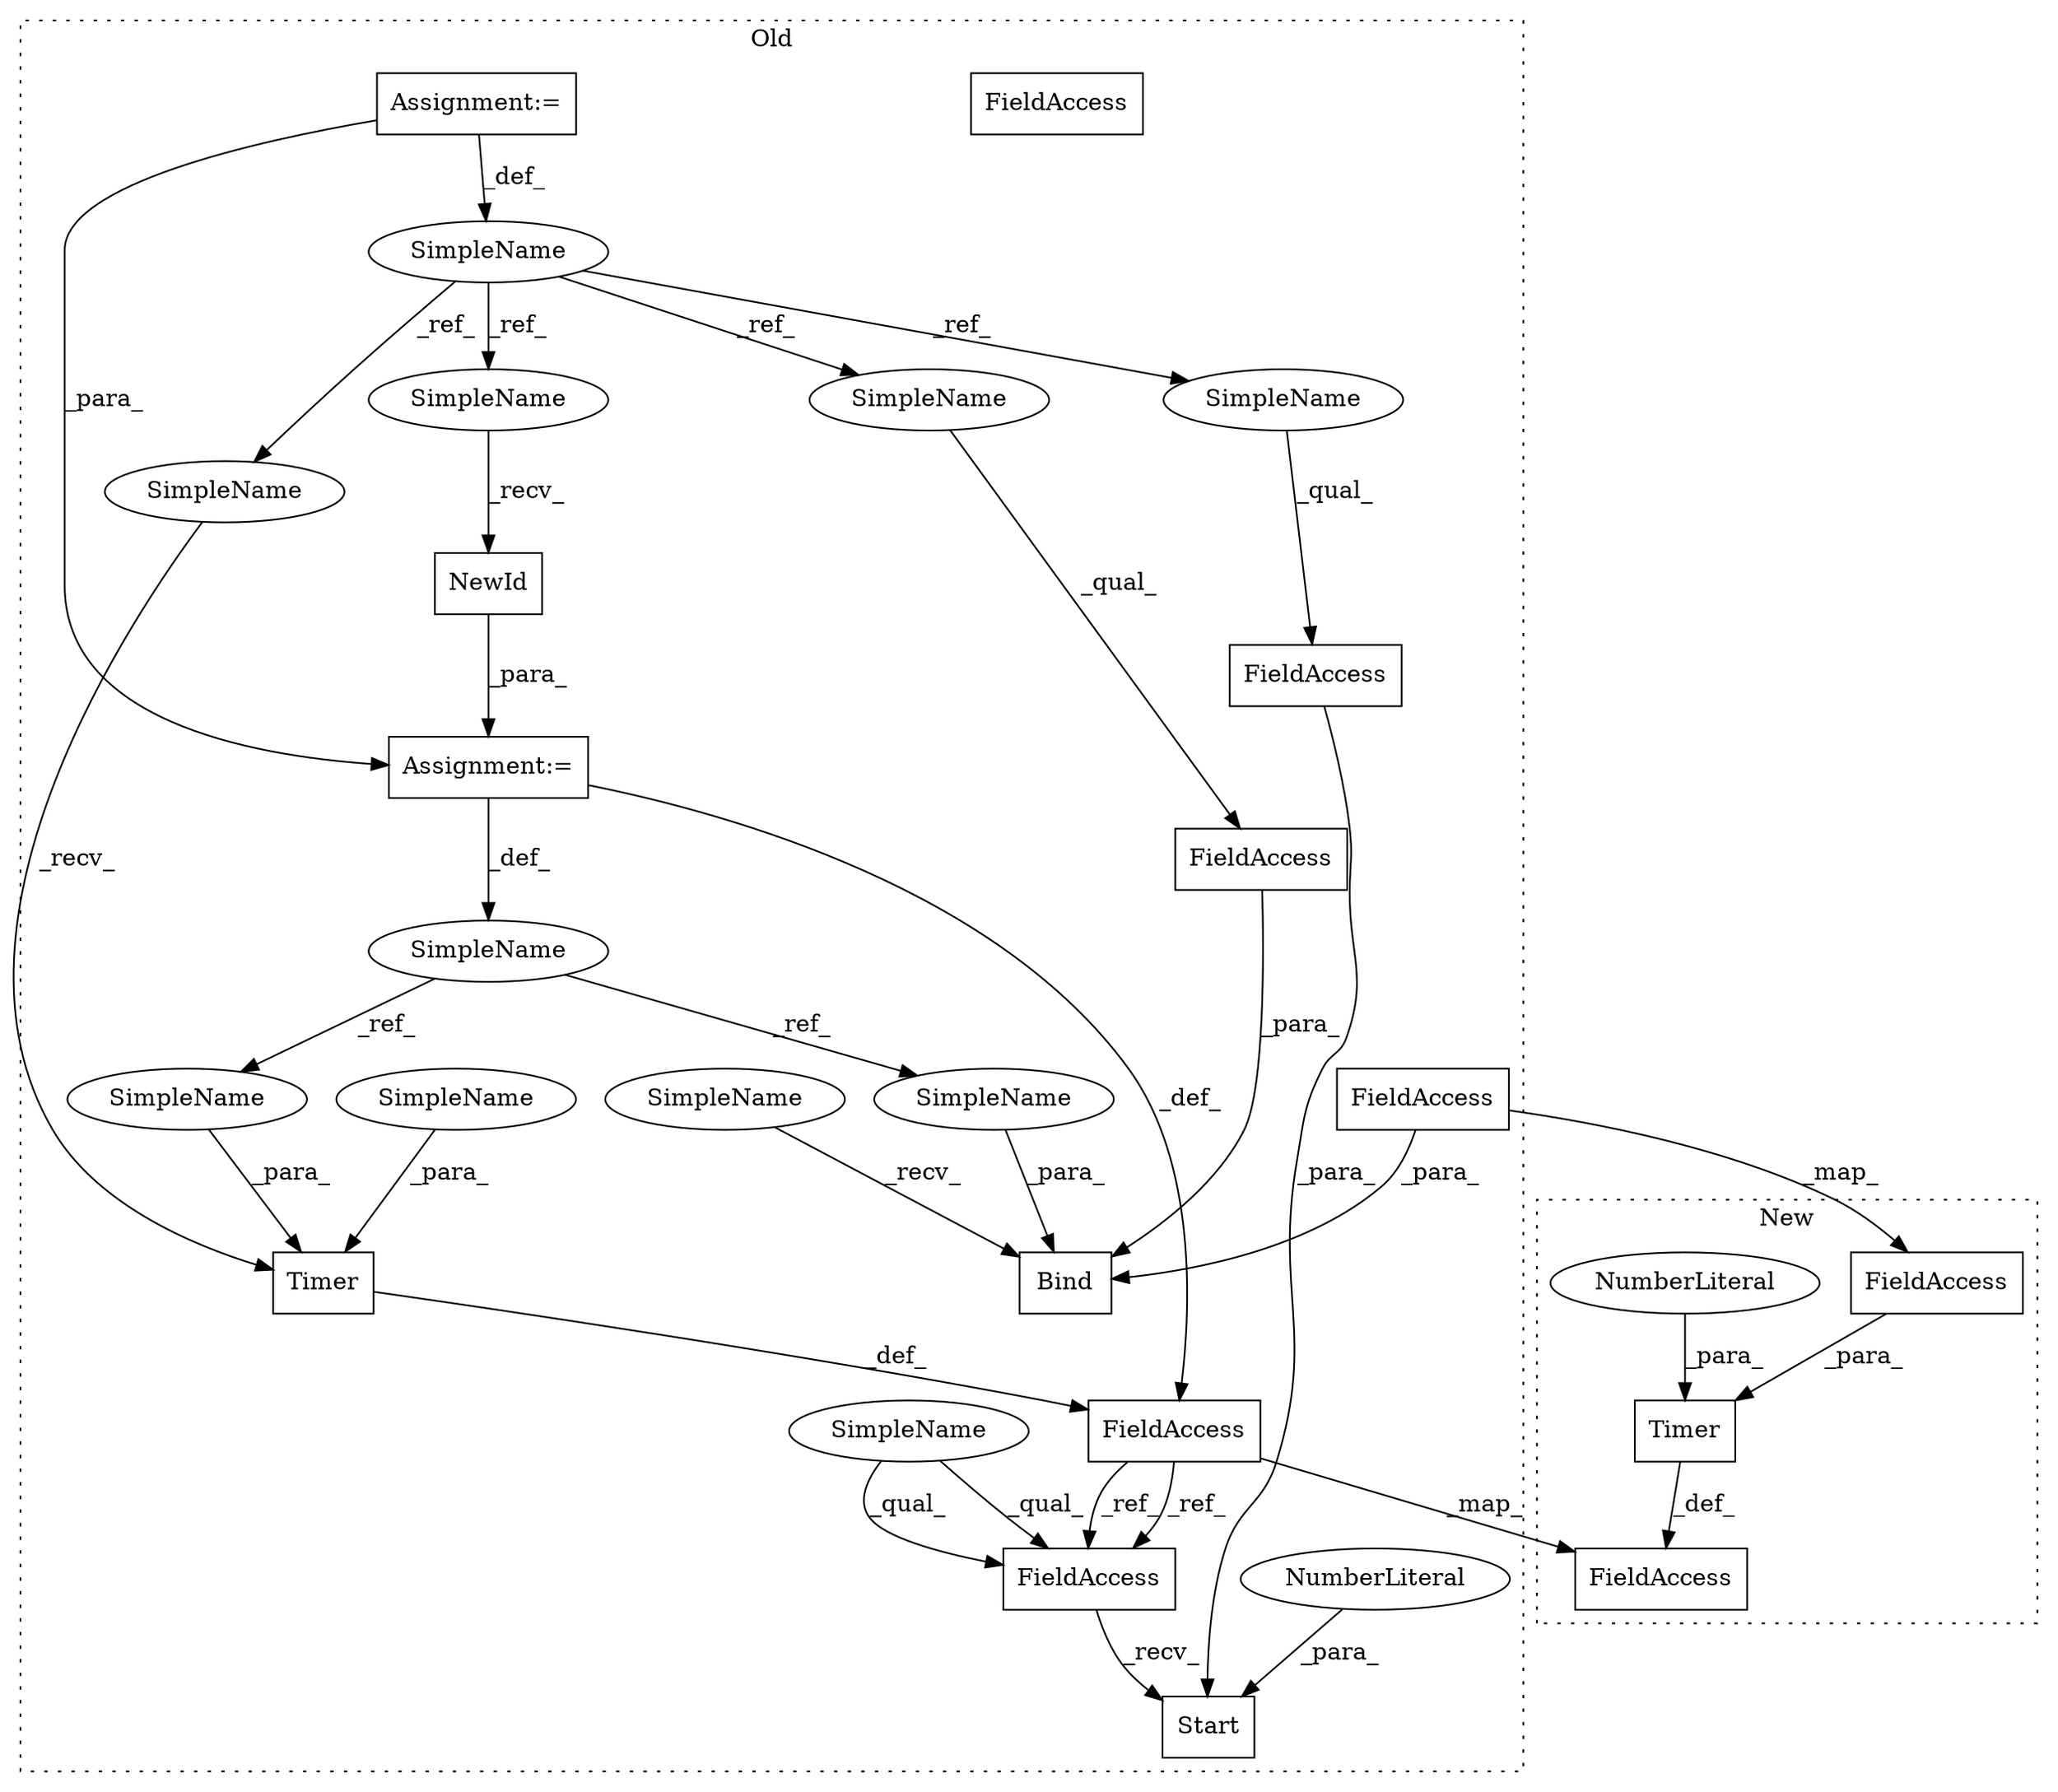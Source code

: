 digraph G {
subgraph cluster0 {
1 [label="Timer" a="32" s="3878,3896" l="6,1" shape="box"];
3 [label="FieldAccess" a="22" s="3926" l="12" shape="box"];
5 [label="NewId" a="32" s="3851" l="7" shape="box"];
7 [label="Bind" a="32" s="3908,3946" l="5,1" shape="box"];
8 [label="Start" a="32" s="3964,3995" l="6,1" shape="box"];
9 [label="NumberLiteral" a="34" s="3970" l="5" shape="ellipse"];
10 [label="FieldAccess" a="22" s="3913" l="12" shape="box"];
11 [label="FieldAccess" a="22" s="3953" l="10" shape="box"];
12 [label="FieldAccess" a="22" s="3976" l="19" shape="box"];
13 [label="SimpleName" a="42" s="2328" l="2" shape="ellipse"];
14 [label="SimpleName" a="42" s="3840" l="7" shape="ellipse"];
15 [label="Assignment:=" a="7" s="3847" l="1" shape="box"];
16 [label="Assignment:=" a="7" s="2328" l="2" shape="box"];
18 [label="FieldAccess" a="22" s="3864" l="10" shape="box"];
19 [label="SimpleName" a="42" s="3875" l="2" shape="ellipse"];
20 [label="SimpleName" a="42" s="3913" l="2" shape="ellipse"];
21 [label="SimpleName" a="42" s="3976" l="2" shape="ellipse"];
22 [label="SimpleName" a="42" s="3848" l="2" shape="ellipse"];
23 [label="SimpleName" a="42" s="3953" l="4" shape="ellipse"];
24 [label="SimpleName" a="42" s="3884" l="4" shape="ellipse"];
25 [label="SimpleName" a="42" s="3903" l="4" shape="ellipse"];
26 [label="SimpleName" a="42" s="3939" l="7" shape="ellipse"];
27 [label="SimpleName" a="42" s="3889" l="7" shape="ellipse"];
28 [label="FieldAccess" a="22" s="3953" l="10" shape="box"];
label = "Old";
style="dotted";
}
subgraph cluster1 {
2 [label="Timer" a="32" s="3755,3779" l="6,1" shape="box"];
4 [label="FieldAccess" a="22" s="3767" l="12" shape="box"];
6 [label="NumberLiteral" a="34" s="3761" l="5" shape="ellipse"];
17 [label="FieldAccess" a="22" s="3744" l="10" shape="box"];
label = "New";
style="dotted";
}
1 -> 18 [label="_def_"];
2 -> 17 [label="_def_"];
3 -> 4 [label="_map_"];
3 -> 7 [label="_para_"];
4 -> 2 [label="_para_"];
5 -> 15 [label="_para_"];
6 -> 2 [label="_para_"];
9 -> 8 [label="_para_"];
10 -> 7 [label="_para_"];
12 -> 8 [label="_para_"];
13 -> 19 [label="_ref_"];
13 -> 20 [label="_ref_"];
13 -> 21 [label="_ref_"];
13 -> 22 [label="_ref_"];
14 -> 26 [label="_ref_"];
14 -> 27 [label="_ref_"];
15 -> 18 [label="_def_"];
15 -> 14 [label="_def_"];
16 -> 15 [label="_para_"];
16 -> 13 [label="_def_"];
18 -> 28 [label="_ref_"];
18 -> 17 [label="_map_"];
18 -> 28 [label="_ref_"];
19 -> 1 [label="_recv_"];
20 -> 10 [label="_qual_"];
21 -> 12 [label="_qual_"];
22 -> 5 [label="_recv_"];
23 -> 28 [label="_qual_"];
23 -> 28 [label="_qual_"];
24 -> 1 [label="_para_"];
25 -> 7 [label="_recv_"];
26 -> 7 [label="_para_"];
27 -> 1 [label="_para_"];
28 -> 8 [label="_recv_"];
}